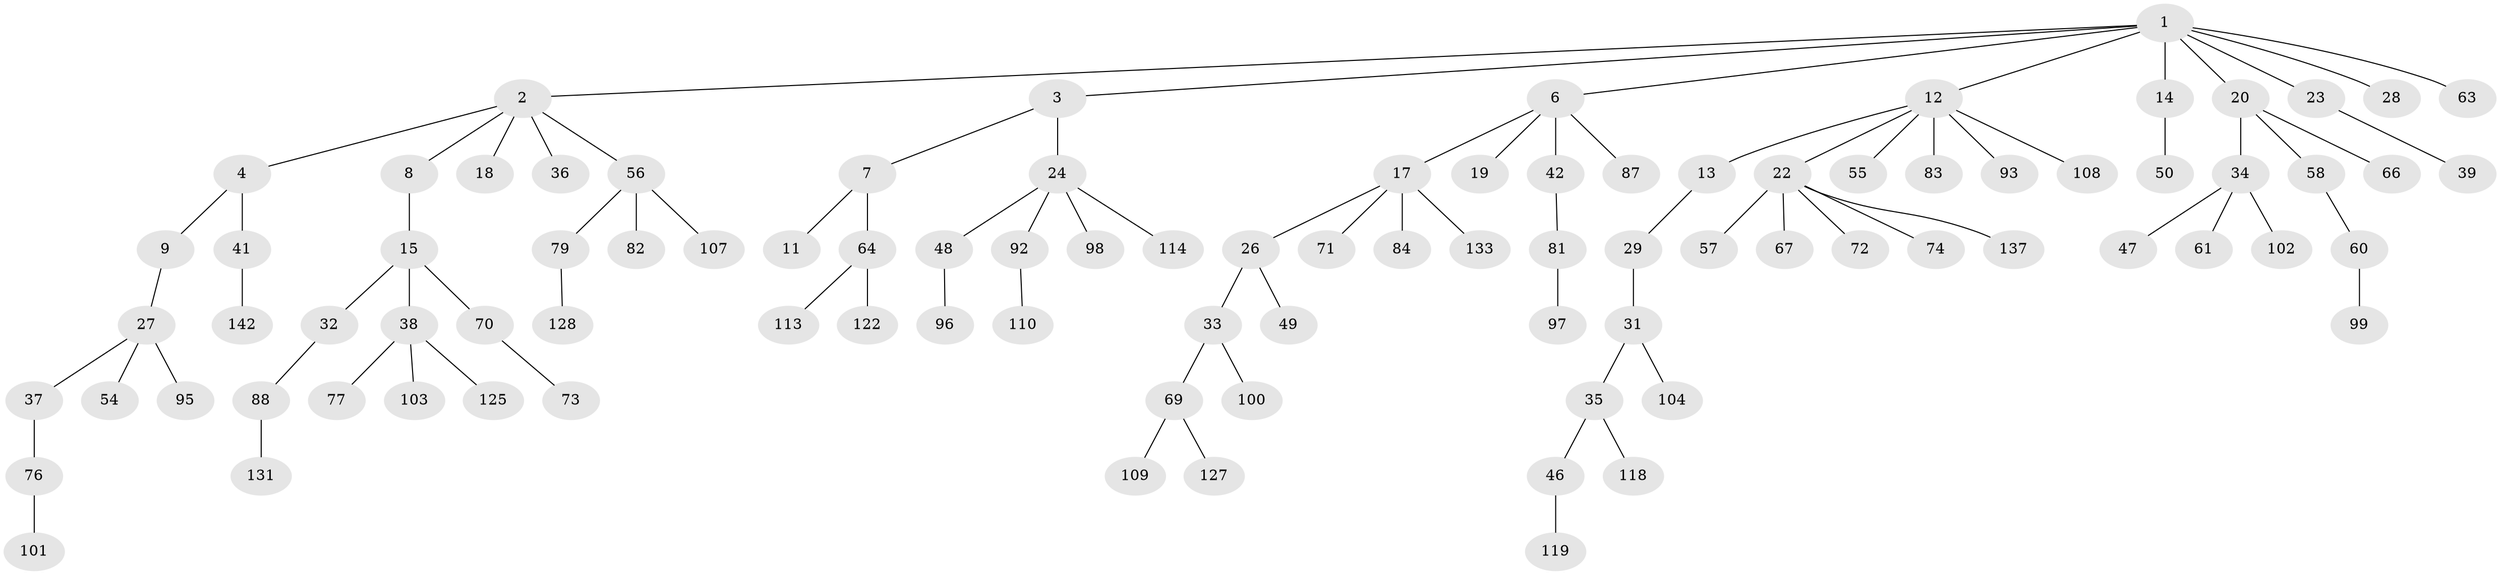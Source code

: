 // Generated by graph-tools (version 1.1) at 2025/52/02/27/25 19:52:11]
// undirected, 94 vertices, 93 edges
graph export_dot {
graph [start="1"]
  node [color=gray90,style=filled];
  1 [super="+5"];
  2 [super="+21"];
  3 [super="+111"];
  4 [super="+52"];
  6 [super="+16"];
  7 [super="+10"];
  8;
  9 [super="+130"];
  11;
  12 [super="+132"];
  13;
  14 [super="+78"];
  15 [super="+138"];
  17 [super="+25"];
  18;
  19;
  20 [super="+30"];
  22 [super="+44"];
  23 [super="+75"];
  24 [super="+40"];
  26;
  27 [super="+129"];
  28 [super="+53"];
  29;
  31;
  32 [super="+80"];
  33 [super="+91"];
  34 [super="+45"];
  35 [super="+43"];
  36;
  37;
  38 [super="+86"];
  39 [super="+51"];
  41 [super="+124"];
  42 [super="+105"];
  46;
  47 [super="+85"];
  48;
  49 [super="+62"];
  50;
  54;
  55 [super="+89"];
  56 [super="+59"];
  57;
  58;
  60 [super="+68"];
  61 [super="+65"];
  63;
  64 [super="+126"];
  66 [super="+112"];
  67;
  69 [super="+117"];
  70;
  71;
  72;
  73 [super="+141"];
  74;
  76 [super="+120"];
  77 [super="+116"];
  79;
  81;
  82;
  83 [super="+136"];
  84 [super="+90"];
  87;
  88;
  92 [super="+94"];
  93;
  95 [super="+106"];
  96 [super="+115"];
  97;
  98 [super="+123"];
  99;
  100;
  101;
  102 [super="+121"];
  103;
  104;
  107;
  108 [super="+134"];
  109;
  110;
  113;
  114;
  118;
  119;
  122;
  125 [super="+139"];
  127;
  128;
  131 [super="+135"];
  133 [super="+140"];
  137;
  142;
  1 -- 2;
  1 -- 3;
  1 -- 6;
  1 -- 14;
  1 -- 20;
  1 -- 23;
  1 -- 12;
  1 -- 28;
  1 -- 63;
  2 -- 4;
  2 -- 8;
  2 -- 18;
  2 -- 56;
  2 -- 36;
  3 -- 7;
  3 -- 24;
  4 -- 9;
  4 -- 41;
  6 -- 19;
  6 -- 87;
  6 -- 17;
  6 -- 42;
  7 -- 11;
  7 -- 64;
  8 -- 15;
  9 -- 27;
  12 -- 13;
  12 -- 22;
  12 -- 55;
  12 -- 83;
  12 -- 93;
  12 -- 108;
  13 -- 29;
  14 -- 50;
  15 -- 32;
  15 -- 38;
  15 -- 70;
  17 -- 71;
  17 -- 84;
  17 -- 133;
  17 -- 26;
  20 -- 34;
  20 -- 58;
  20 -- 66;
  22 -- 67;
  22 -- 74;
  22 -- 72;
  22 -- 57;
  22 -- 137;
  23 -- 39;
  24 -- 92;
  24 -- 114;
  24 -- 48;
  24 -- 98;
  26 -- 33;
  26 -- 49;
  27 -- 37;
  27 -- 54;
  27 -- 95;
  29 -- 31;
  31 -- 35;
  31 -- 104;
  32 -- 88;
  33 -- 69;
  33 -- 100;
  34 -- 61;
  34 -- 102;
  34 -- 47;
  35 -- 46;
  35 -- 118;
  37 -- 76;
  38 -- 77;
  38 -- 125;
  38 -- 103;
  41 -- 142;
  42 -- 81;
  46 -- 119;
  48 -- 96;
  56 -- 82;
  56 -- 107;
  56 -- 79;
  58 -- 60;
  60 -- 99;
  64 -- 113;
  64 -- 122;
  69 -- 109;
  69 -- 127;
  70 -- 73;
  76 -- 101;
  79 -- 128;
  81 -- 97;
  88 -- 131;
  92 -- 110;
}
